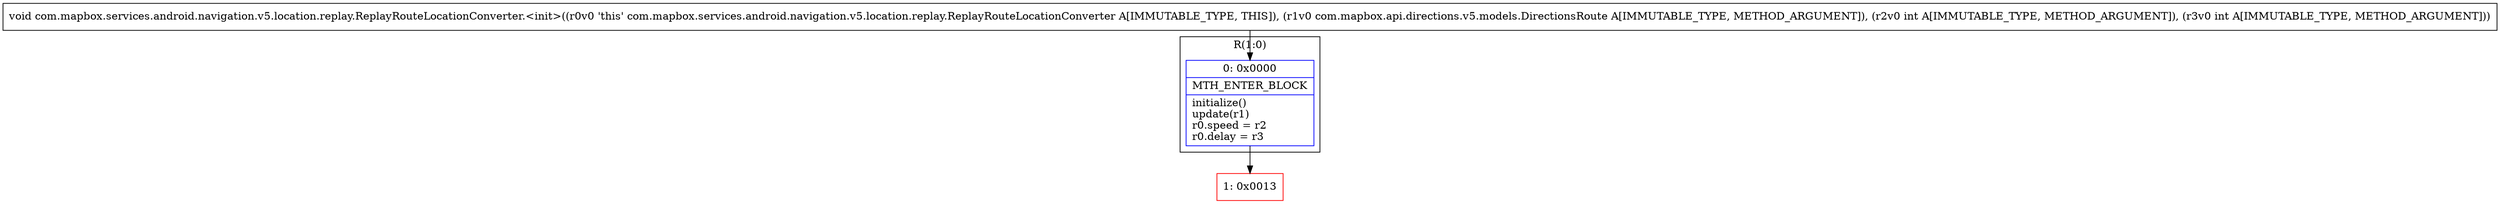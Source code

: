 digraph "CFG forcom.mapbox.services.android.navigation.v5.location.replay.ReplayRouteLocationConverter.\<init\>(Lcom\/mapbox\/api\/directions\/v5\/models\/DirectionsRoute;II)V" {
subgraph cluster_Region_1059030173 {
label = "R(1:0)";
node [shape=record,color=blue];
Node_0 [shape=record,label="{0\:\ 0x0000|MTH_ENTER_BLOCK\l|initialize()\lupdate(r1)\lr0.speed = r2\lr0.delay = r3\l}"];
}
Node_1 [shape=record,color=red,label="{1\:\ 0x0013}"];
MethodNode[shape=record,label="{void com.mapbox.services.android.navigation.v5.location.replay.ReplayRouteLocationConverter.\<init\>((r0v0 'this' com.mapbox.services.android.navigation.v5.location.replay.ReplayRouteLocationConverter A[IMMUTABLE_TYPE, THIS]), (r1v0 com.mapbox.api.directions.v5.models.DirectionsRoute A[IMMUTABLE_TYPE, METHOD_ARGUMENT]), (r2v0 int A[IMMUTABLE_TYPE, METHOD_ARGUMENT]), (r3v0 int A[IMMUTABLE_TYPE, METHOD_ARGUMENT])) }"];
MethodNode -> Node_0;
Node_0 -> Node_1;
}

